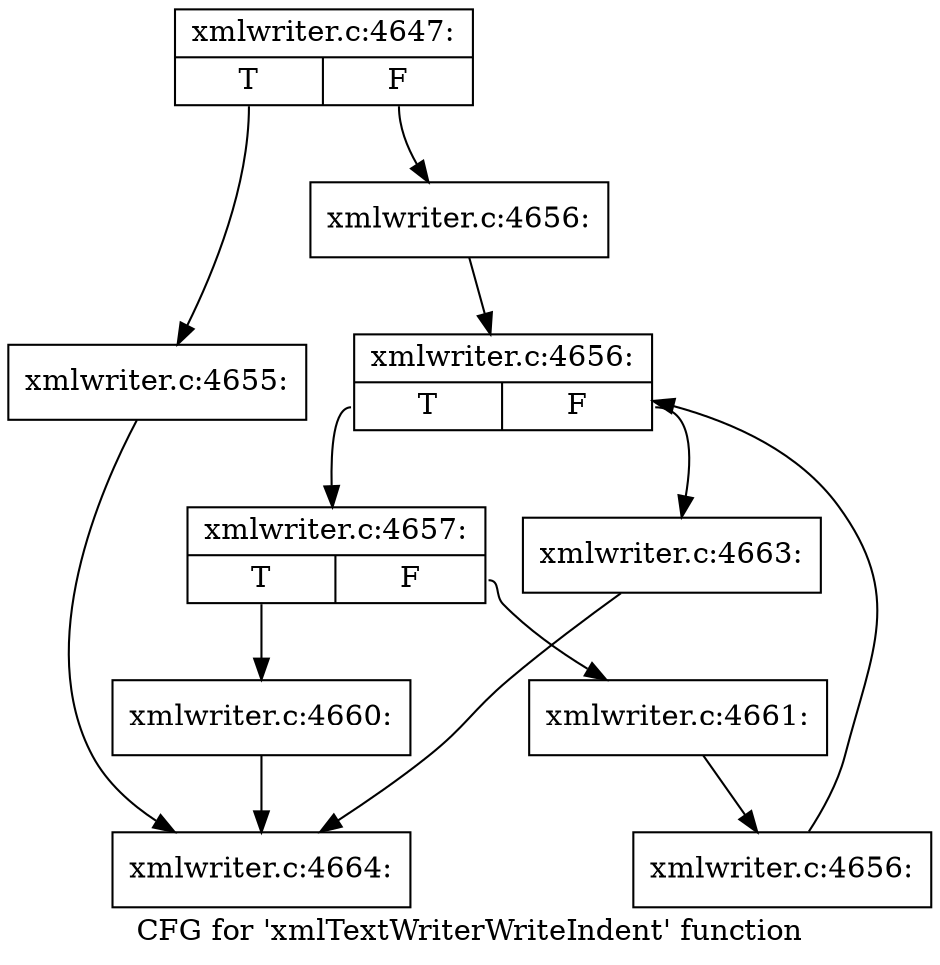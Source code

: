 digraph "CFG for 'xmlTextWriterWriteIndent' function" {
	label="CFG for 'xmlTextWriterWriteIndent' function";

	Node0x417d530 [shape=record,label="{xmlwriter.c:4647:|{<s0>T|<s1>F}}"];
	Node0x417d530:s0 -> Node0x403dc40;
	Node0x417d530:s1 -> Node0x418cb40;
	Node0x403dc40 [shape=record,label="{xmlwriter.c:4655:}"];
	Node0x403dc40 -> Node0x417d950;
	Node0x418cb40 [shape=record,label="{xmlwriter.c:4656:}"];
	Node0x418cb40 -> Node0x418d020;
	Node0x418d020 [shape=record,label="{xmlwriter.c:4656:|{<s0>T|<s1>F}}"];
	Node0x418d020:s0 -> Node0x418d250;
	Node0x418d020:s1 -> Node0x418cf50;
	Node0x418d250 [shape=record,label="{xmlwriter.c:4657:|{<s0>T|<s1>F}}"];
	Node0x418d250:s0 -> Node0x418db00;
	Node0x418d250:s1 -> Node0x418db50;
	Node0x418db00 [shape=record,label="{xmlwriter.c:4660:}"];
	Node0x418db00 -> Node0x417d950;
	Node0x418db50 [shape=record,label="{xmlwriter.c:4661:}"];
	Node0x418db50 -> Node0x418d200;
	Node0x418d200 [shape=record,label="{xmlwriter.c:4656:}"];
	Node0x418d200 -> Node0x418d020;
	Node0x418cf50 [shape=record,label="{xmlwriter.c:4663:}"];
	Node0x418cf50 -> Node0x417d950;
	Node0x417d950 [shape=record,label="{xmlwriter.c:4664:}"];
}
